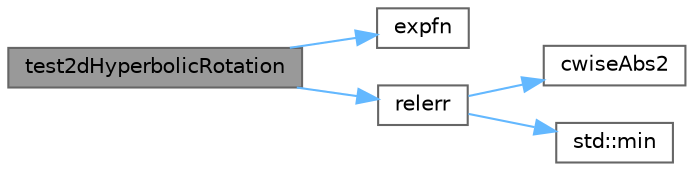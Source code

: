 digraph "test2dHyperbolicRotation"
{
 // LATEX_PDF_SIZE
  bgcolor="transparent";
  edge [fontname=Helvetica,fontsize=10,labelfontname=Helvetica,labelfontsize=10];
  node [fontname=Helvetica,fontsize=10,shape=box,height=0.2,width=0.4];
  rankdir="LR";
  Node1 [id="Node000001",label="test2dHyperbolicRotation",height=0.2,width=0.4,color="gray40", fillcolor="grey60", style="filled", fontcolor="black",tooltip=" "];
  Node1 -> Node2 [id="edge1_Node000001_Node000002",color="steelblue1",style="solid",tooltip=" "];
  Node2 [id="Node000002",label="expfn",height=0.2,width=0.4,color="grey40", fillcolor="white", style="filled",URL="$_matrix_function_8cpp.html#a98596761dff1b552afc1be7a4e5ba3e5",tooltip=" "];
  Node1 -> Node3 [id="edge2_Node000001_Node000003",color="steelblue1",style="solid",tooltip=" "];
  Node3 [id="Node000003",label="relerr",height=0.2,width=0.4,color="grey40", fillcolor="white", style="filled",URL="$matrix__functions_8h.html#af00b1950169db55b14a3a4abd7b9ee7b",tooltip=" "];
  Node3 -> Node4 [id="edge3_Node000003_Node000004",color="steelblue1",style="solid",tooltip=" "];
  Node4 [id="Node000004",label="cwiseAbs2",height=0.2,width=0.4,color="grey40", fillcolor="white", style="filled",URL="$_matrix_cwise_unary_ops_8h.html#a426713f88e0c1c0d6626fbadced4e9d7",tooltip=" "];
  Node3 -> Node5 [id="edge4_Node000003_Node000005",color="steelblue1",style="solid",tooltip=" "];
  Node5 [id="Node000005",label="std::min",height=0.2,width=0.4,color="grey40", fillcolor="white", style="filled",URL="$namespacestd.html#ac7b9885417769949d76890454b6d072e",tooltip=" "];
}
